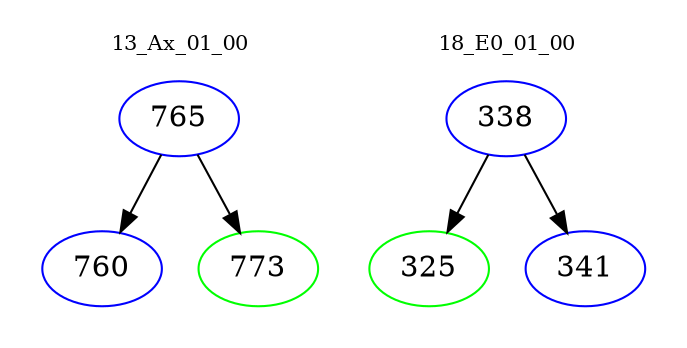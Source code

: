 digraph{
subgraph cluster_0 {
color = white
label = "13_Ax_01_00";
fontsize=10;
T0_765 [label="765", color="blue"]
T0_765 -> T0_760 [color="black"]
T0_760 [label="760", color="blue"]
T0_765 -> T0_773 [color="black"]
T0_773 [label="773", color="green"]
}
subgraph cluster_1 {
color = white
label = "18_E0_01_00";
fontsize=10;
T1_338 [label="338", color="blue"]
T1_338 -> T1_325 [color="black"]
T1_325 [label="325", color="green"]
T1_338 -> T1_341 [color="black"]
T1_341 [label="341", color="blue"]
}
}
